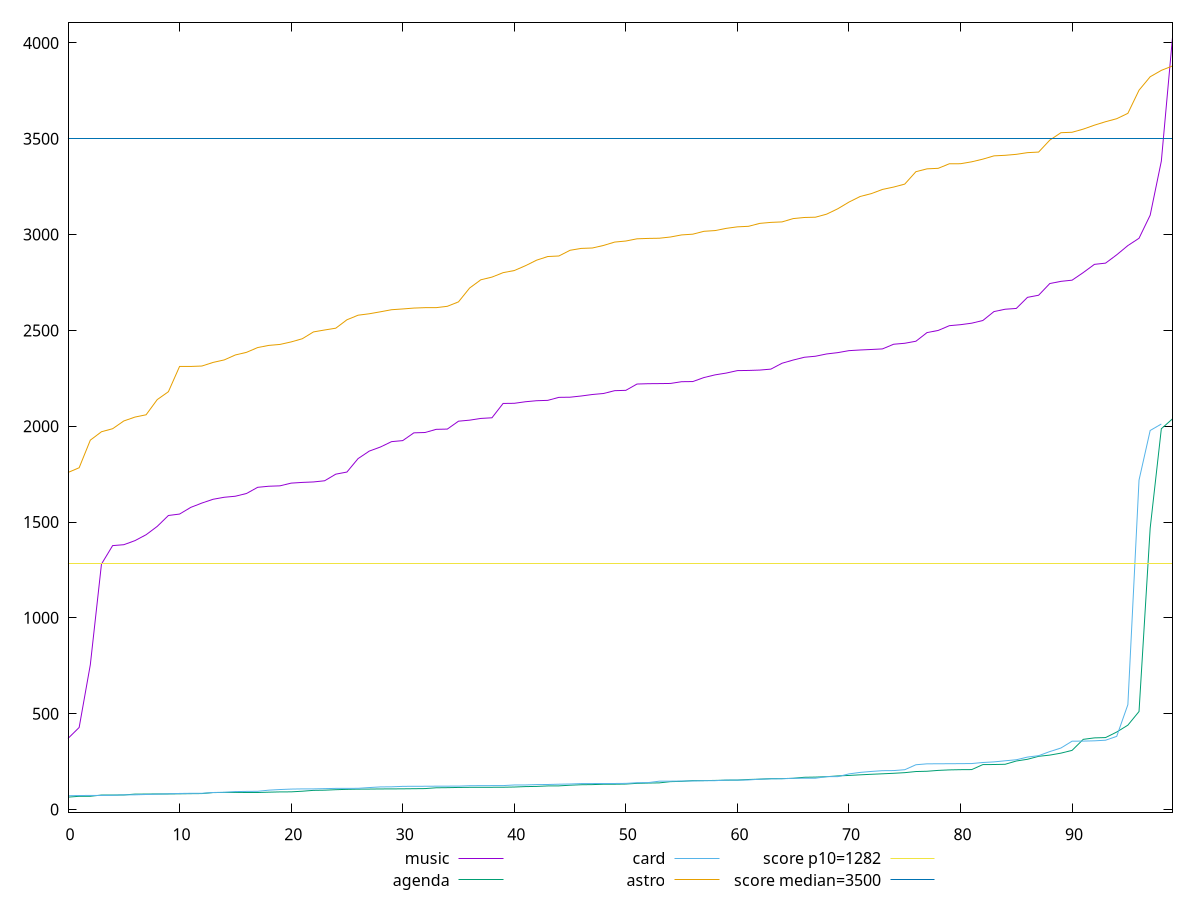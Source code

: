 reset

$music <<EOF
0 370.76800000000026
1 428.16000000000156
2 755.3880000000005
3 1280.6719999999998
4 1377.059999999999
5 1381.7719999999995
6 1403.004
7 1433.7999999999997
8 1477.4639999999988
9 1534.2359999999994
10 1541.675999999999
11 1576.4480000000003
12 1599.1079999999995
13 1618.7839999999992
14 1629.271999999999
15 1634.7399999999993
16 1649.0519999999988
17 1681.2479999999987
18 1686.8239999999996
19 1688.9559999999994
20 1703.092
21 1706.7959999999985
22 1709.2119999999982
23 1715.3559999999998
24 1749.843999999998
25 1760.9039999999993
26 1831.0959999999993
27 1870.1119999999985
28 1891.4639999999993
29 1919.5440000000006
30 1924.9359999999992
31 1965.4760000000003
32 1967.2559999999987
33 1983.7279999999996
34 1985.103999999998
35 2026.2839999999992
36 2031.6359999999984
37 2040.6559999999988
38 2044.063999999998
39 2118.9039999999986
40 2119.6039999999994
41 2127.747999999999
42 2133.1039999999994
43 2134.9359999999992
44 2150.648
45 2151.4479999999994
46 2157.7279999999987
47 2165.5079999999984
48 2170.8119999999985
49 2185.5279999999993
50 2187.2560000000017
51 2220.163999999999
52 2221.936000000001
53 2222.4520000000007
54 2223.1919999999996
55 2232.3239999999987
56 2233.087999999999
57 2253.999999999999
58 2268.0279999999984
59 2277.3799999999987
60 2290.236
61 2291.0399999999995
62 2292.9879999999966
63 2297.9640000000004
64 2328.6399999999994
65 2345.3680000000004
66 2359.828
67 2365.263999999999
68 2377.1239999999984
69 2384.0439999999994
70 2394.372
71 2397.803999999999
72 2400.4599999999996
73 2403.427999999998
74 2427.772
75 2432.8639999999996
76 2443.4839999999995
77 2488.7520000000004
78 2499.8759999999993
79 2524.6400000000003
80 2529.852000000001
81 2537.6719999999973
82 2551.695999999997
83 2598.3280000000004
84 2610.4839999999986
85 2614.607999999999
86 2672.4759999999997
87 2683.539999999998
88 2744.5439999999976
89 2755.964000000001
90 2762.1359999999995
91 2801.7920000000004
92 2844.6239999999984
93 2851.043999999998
94 2894.467999999999
95 2942.808
96 2980.8479999999995
97 3101.235999999998
98 3383.4639999999977
99 4028.4600000000005
EOF

$agenda <<EOF
0 64.49600000000001
1 68.93199999999999
2 68.98399999999997
3 75.52399999999997
4 75.59599999999998
5 75.79599999999996
6 80.392
7 80.66399999999996
8 81.176
9 81.244
10 81.82399999999997
11 82.59999999999997
12 83.13199999999998
13 88.38000000000001
14 88.97199999999998
15 89.25999999999996
16 90.04399999999998
17 90.05999999999997
18 90.41999999999996
19 91.848
20 92.132
21 95.44399999999996
22 99.91199999999998
23 100.84399999999997
24 103.38399999999999
25 105.18799999999999
26 106.23200000000003
27 106.608
28 107.28800000000007
29 107.51200000000001
30 107.88399999999999
31 108.53999999999998
32 109.18400000000001
33 113.368
34 114.00000000000001
35 115.16
36 115.7520000000001
37 115.76799999999996
38 116.04000000000003
39 116.23199999999996
40 117.31600000000006
41 119.54400000000004
42 120.52400000000003
43 123.03200000000001
44 123.32799999999997
45 126.78400000000002
46 129.22400000000007
47 129.976
48 131.852
49 131.98000000000002
50 132.78400000000002
51 136.55599999999998
52 138
53 138.95600000000002
54 145.38000000000005
55 146.88799999999998
56 150.78800000000007
57 150.836
58 151.79200000000003
59 153.18
60 153.46800000000002
61 156.628
62 158.31600000000003
63 160.948
64 161.21200000000005
65 162.90399999999997
66 168.168
67 169.156
68 171.24000000000007
69 175.3080000000001
70 177.75600000000009
71 180.9600000000001
72 183.78400000000005
73 186.34
74 188.96799999999996
75 192.28800000000012
76 198.13200000000012
77 199.5960000000002
78 204.05200000000008
79 206.69999999999993
80 207.87600000000003
81 208.32400000000007
82 234.32800000000006
83 234.78000000000003
84 235.98800000000003
85 253.13199999999998
86 262.0680000000001
87 277.5640000000001
88 283.86000000000007
89 294.104
90 308.64399999999995
91 366.10800000000023
92 373.71999999999997
93 375.3799999999999
94 404.34000000000015
95 440.2440000000001
96 511.364
97 1468.2559999999985
98 1986.9279999999994
99 2038.5079999999991
EOF

$card <<EOF
0 71.99599999999998
1 72.96799999999998
2 73.54399999999998
3 73.56
4 74.00799999999997
5 76.48
6 76.66
7 78.368
8 80.14399999999996
9 81.98399999999997
10 83.78799999999997
11 84.53999999999998
12 84.59599999999998
13 88.75999999999999
14 90.08399999999997
15 93.55600000000001
16 94.51599999999999
17 95.09199999999997
18 100.97600000000007
19 104.19999999999995
20 106.56800000000007
21 107.53999999999998
22 107.57200000000005
23 108.90400000000007
24 110.20000000000002
25 110.32800000000005
26 110.54400000000001
27 114.55999999999997
28 117.93200000000004
29 118.412
30 120.73200000000001
31 121.21600000000004
32 121.27599999999998
33 121.68400000000001
34 121.96800000000005
35 122.04400000000001
36 124.14000000000001
37 124.55999999999997
38 124.76400000000004
39 124.81999999999998
40 127.97199999999995
41 128.11200000000002
42 130.03200000000004
43 130.51200000000006
44 132.032
45 133.13200000000006
46 135.25200000000007
47 135.52
48 135.62400000000002
49 135.83200000000005
50 136.32000000000008
51 139.81200000000007
52 140.32800000000006
53 147.808
54 148.00000000000006
55 148.61200000000002
56 149.01200000000009
57 150.18000000000004
58 150.48400000000004
59 153.3120000000001
60 153.39600000000002
61 154.30799999999994
62 158.0200000000001
63 159.95600000000002
64 160.45199999999997
65 162.67200000000008
66 163.196
67 163.316
68 171.3680000000001
69 171.46800000000007
70 185.86000000000004
71 193.5759999999999
72 198.64800000000005
73 202.56400000000002
74 203.09199999999998
75 207.6160000000001
76 233.52800000000008
77 238.3960000000001
78 238.59600000000015
79 239.03200000000004
80 239.30000000000015
81 239.848
82 245.24800000000027
83 248.48800000000006
84 254.22000000000008
85 259.672
86 273.58000000000004
87 280.93600000000004
88 302.3320000000001
89 320.88800000000003
90 356.60400000000004
91 356.90000000000003
92 358.4280000000001
93 361.60400000000016
94 381.77200000000005
95 547.184
96 1718.8879999999986
97 1977.8559999999995
98 2011.6199999999997
EOF

$astro <<EOF
0 1758.6760000000004
1 1783.3639999999998
2 1927.364
3 1971.216
4 1987.0439999999994
5 2027.48
6 2047.708
7 2059.728
8 2139.0319999999997
9 2180.2040000000006
10 2311.9079999999994
11 2311.944
12 2314.092
13 2332.875999999998
14 2345.996
15 2371.8559999999998
16 2385.552
17 2410.4959999999987
18 2421.7879999999996
19 2426.8359999999993
20 2439.9159999999997
21 2456.4999999999986
22 2492.0919999999987
23 2502.16
24 2511.5319999999997
25 2555.408
26 2579.3039999999996
27 2586.7799999999997
28 2597.0399999999995
29 2607.9359999999997
30 2611.923999999999
31 2616.5440000000003
32 2618.7000000000003
33 2618.7600000000007
34 2625.7159999999994
35 2648.827999999999
36 2721.251999999999
37 2764.0479999999984
38 2778.192
39 2801.3359999999993
40 2812.3999999999987
41 2837.527999999999
42 2866.4680000000003
43 2885.4759999999987
44 2888.319999999999
45 2918.0999999999985
46 2927.8559999999993
47 2930.0280000000002
48 2943.3279999999995
49 2960.9000000000015
50 2966.3999999999983
51 2977.931999999999
52 2980.0079999999994
53 2980.976
54 2987.3959999999997
55 2998.271999999998
56 3002.1239999999993
57 3017.1079999999993
58 3020.9399999999987
59 3032.467999999999
60 3040.3920000000007
61 3043.1719999999987
62 3058.4679999999994
63 3063.6479999999997
64 3066.1640000000007
65 3083.427999999999
66 3089.232
67 3090.763999999999
68 3106.687999999999
69 3134.7639999999997
70 3169.5919999999987
71 3198.8039999999987
72 3213.6919999999986
73 3235.5560000000005
74 3247.9039999999995
75 3263.4399999999987
76 3328.1319999999982
77 3343.0879999999997
78 3345.7759999999985
79 3369.6239999999984
80 3369.7079999999983
81 3379.739999999999
82 3393.6919999999996
83 3410.8119999999976
84 3413.644
85 3418.7679999999996
86 3427.5599999999977
87 3430.5719999999997
88 3492.7999999999997
89 3531.6400000000012
90 3533.9199999999973
91 3550.316
92 3570.9279999999985
93 3588.979999999998
94 3604.7239999999974
95 3632.7119999999995
96 3753.455999999999
97 3823.571999999999
98 3856.9879999999985
99 3880.0159999999983
EOF

set key outside below
set xrange [0:99]
set yrange [-14.783280000000005:4107.739280000001]
set trange [-14.783280000000005:4107.739280000001]
set terminal svg size 640, 560 enhanced background rgb 'white'
set output "report/report_00029_2021-02-24T13-36-40.390Z/bootup-time/comparison/sorted/all_raw.svg"

plot $music title "music" with line, \
     $agenda title "agenda" with line, \
     $card title "card" with line, \
     $astro title "astro" with line, \
     1282 title "score p10=1282", \
     3500 title "score median=3500"

reset
